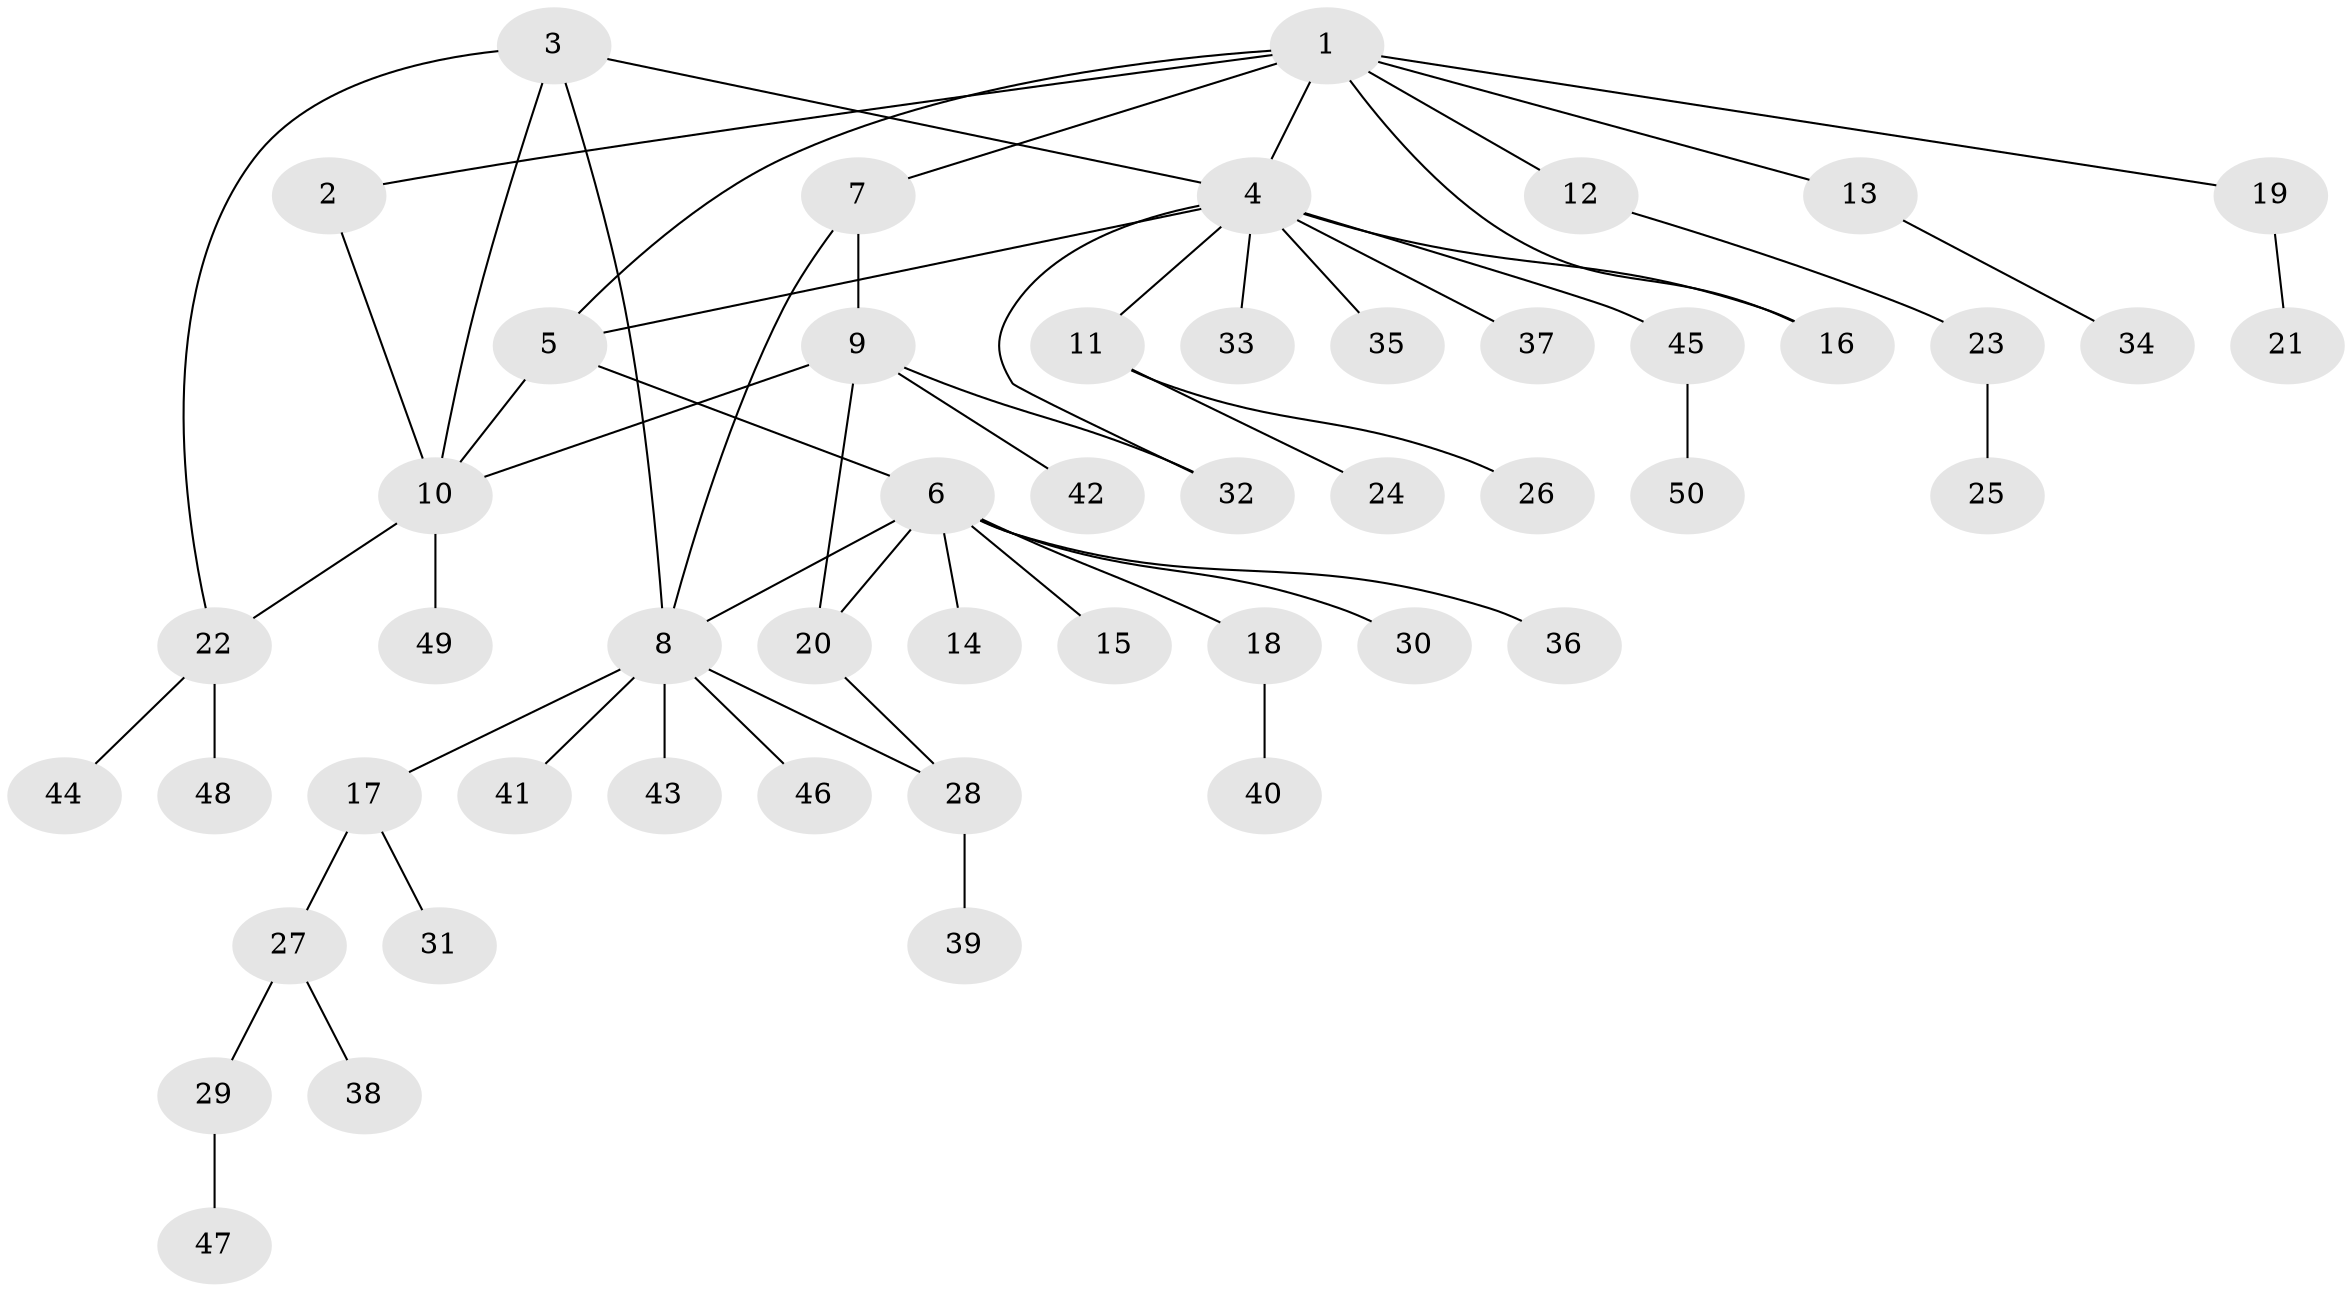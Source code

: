 // coarse degree distribution, {6: 0.14285714285714285, 5: 0.14285714285714285, 2: 0.2857142857142857, 3: 0.047619047619047616, 1: 0.38095238095238093}
// Generated by graph-tools (version 1.1) at 2025/52/03/04/25 22:52:17]
// undirected, 50 vertices, 60 edges
graph export_dot {
  node [color=gray90,style=filled];
  1;
  2;
  3;
  4;
  5;
  6;
  7;
  8;
  9;
  10;
  11;
  12;
  13;
  14;
  15;
  16;
  17;
  18;
  19;
  20;
  21;
  22;
  23;
  24;
  25;
  26;
  27;
  28;
  29;
  30;
  31;
  32;
  33;
  34;
  35;
  36;
  37;
  38;
  39;
  40;
  41;
  42;
  43;
  44;
  45;
  46;
  47;
  48;
  49;
  50;
  1 -- 2;
  1 -- 4;
  1 -- 5;
  1 -- 7;
  1 -- 12;
  1 -- 13;
  1 -- 16;
  1 -- 19;
  2 -- 10;
  3 -- 4;
  3 -- 8;
  3 -- 10;
  3 -- 22;
  4 -- 5;
  4 -- 11;
  4 -- 16;
  4 -- 32;
  4 -- 33;
  4 -- 35;
  4 -- 37;
  4 -- 45;
  5 -- 6;
  5 -- 10;
  6 -- 8;
  6 -- 14;
  6 -- 15;
  6 -- 18;
  6 -- 20;
  6 -- 30;
  6 -- 36;
  7 -- 8;
  7 -- 9;
  8 -- 17;
  8 -- 28;
  8 -- 41;
  8 -- 43;
  8 -- 46;
  9 -- 10;
  9 -- 20;
  9 -- 32;
  9 -- 42;
  10 -- 22;
  10 -- 49;
  11 -- 24;
  11 -- 26;
  12 -- 23;
  13 -- 34;
  17 -- 27;
  17 -- 31;
  18 -- 40;
  19 -- 21;
  20 -- 28;
  22 -- 44;
  22 -- 48;
  23 -- 25;
  27 -- 29;
  27 -- 38;
  28 -- 39;
  29 -- 47;
  45 -- 50;
}
